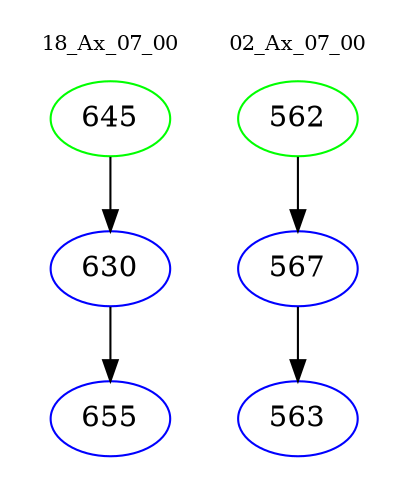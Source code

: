 digraph{
subgraph cluster_0 {
color = white
label = "18_Ax_07_00";
fontsize=10;
T0_645 [label="645", color="green"]
T0_645 -> T0_630 [color="black"]
T0_630 [label="630", color="blue"]
T0_630 -> T0_655 [color="black"]
T0_655 [label="655", color="blue"]
}
subgraph cluster_1 {
color = white
label = "02_Ax_07_00";
fontsize=10;
T1_562 [label="562", color="green"]
T1_562 -> T1_567 [color="black"]
T1_567 [label="567", color="blue"]
T1_567 -> T1_563 [color="black"]
T1_563 [label="563", color="blue"]
}
}
